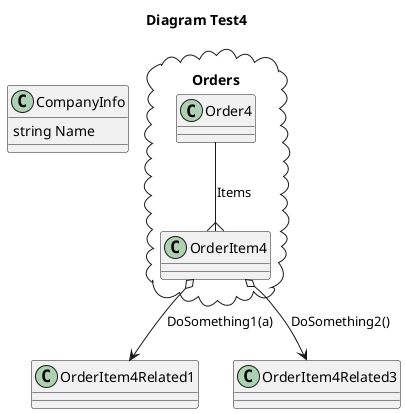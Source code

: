 @startuml
title
 Diagram Test4
end title

class CompanyInfo
{
    string Name
}
class OrderItem4Related1
{
}
class OrderItem4Related3
{
}
package Orders <<Cloud>> {
    class Order4
    {
    }
    class OrderItem4
    {
    }
}

Order4 --{ OrderItem4:Items
OrderItem4 o--> OrderItem4Related1:DoSomething1(a)
OrderItem4 o--> OrderItem4Related3:DoSomething2()
@enduml
